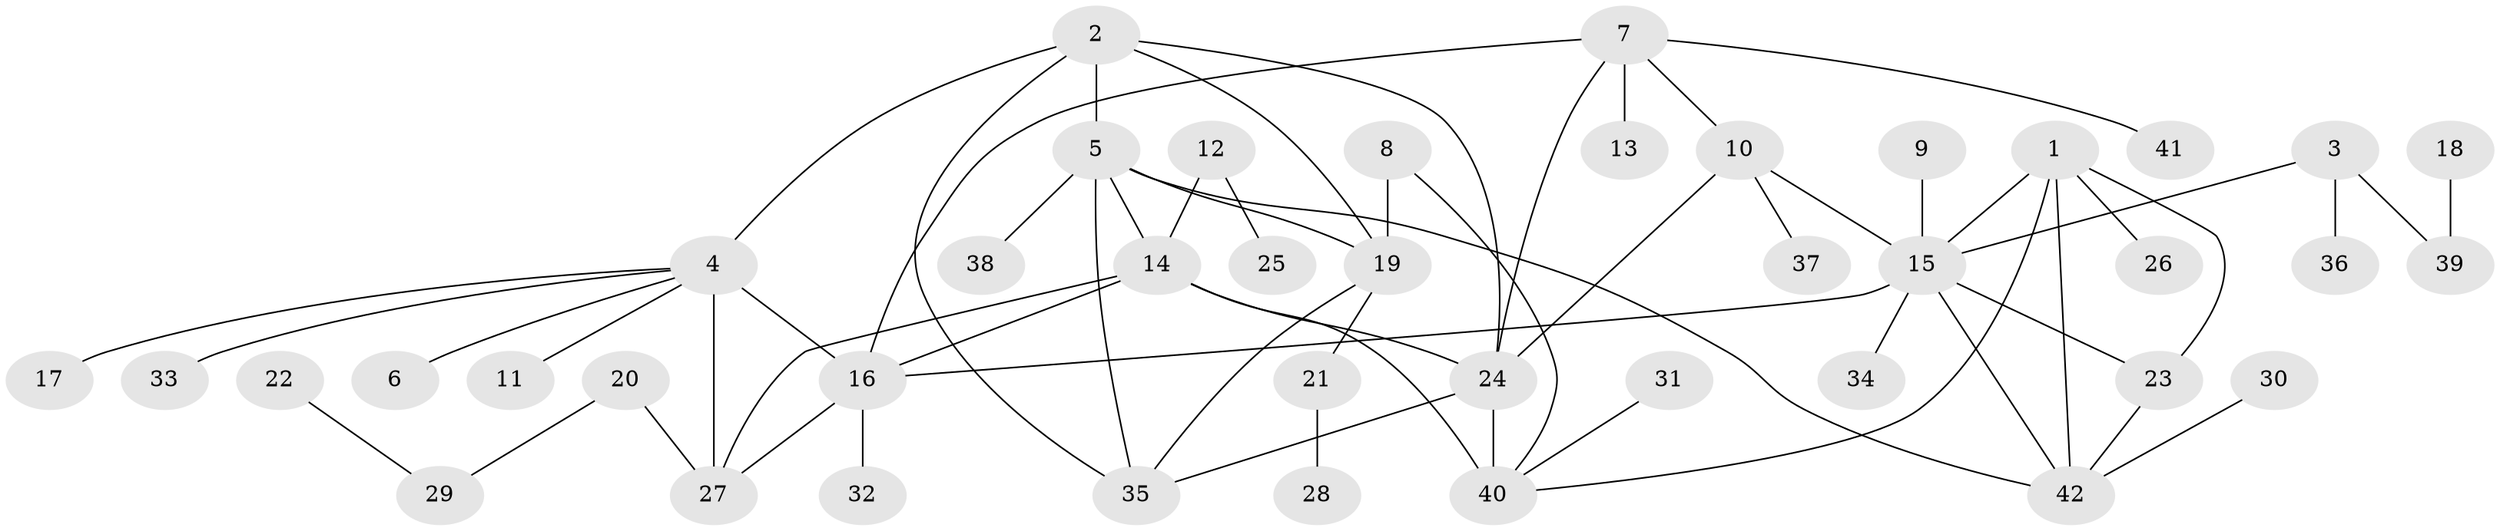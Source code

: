 // original degree distribution, {5: 0.05952380952380952, 10: 0.011904761904761904, 7: 0.08333333333333333, 6: 0.023809523809523808, 8: 0.011904761904761904, 4: 0.023809523809523808, 9: 0.011904761904761904, 3: 0.10714285714285714, 2: 0.14285714285714285, 1: 0.5238095238095238}
// Generated by graph-tools (version 1.1) at 2025/02/03/09/25 03:02:48]
// undirected, 42 vertices, 59 edges
graph export_dot {
graph [start="1"]
  node [color=gray90,style=filled];
  1;
  2;
  3;
  4;
  5;
  6;
  7;
  8;
  9;
  10;
  11;
  12;
  13;
  14;
  15;
  16;
  17;
  18;
  19;
  20;
  21;
  22;
  23;
  24;
  25;
  26;
  27;
  28;
  29;
  30;
  31;
  32;
  33;
  34;
  35;
  36;
  37;
  38;
  39;
  40;
  41;
  42;
  1 -- 15 [weight=1.0];
  1 -- 23 [weight=1.0];
  1 -- 26 [weight=1.0];
  1 -- 40 [weight=1.0];
  1 -- 42 [weight=1.0];
  2 -- 4 [weight=1.0];
  2 -- 5 [weight=1.0];
  2 -- 19 [weight=1.0];
  2 -- 24 [weight=1.0];
  2 -- 35 [weight=1.0];
  3 -- 15 [weight=1.0];
  3 -- 36 [weight=1.0];
  3 -- 39 [weight=1.0];
  4 -- 6 [weight=1.0];
  4 -- 11 [weight=1.0];
  4 -- 16 [weight=2.0];
  4 -- 17 [weight=1.0];
  4 -- 27 [weight=2.0];
  4 -- 33 [weight=1.0];
  5 -- 14 [weight=1.0];
  5 -- 19 [weight=1.0];
  5 -- 35 [weight=1.0];
  5 -- 38 [weight=1.0];
  5 -- 42 [weight=1.0];
  7 -- 10 [weight=2.0];
  7 -- 13 [weight=1.0];
  7 -- 16 [weight=1.0];
  7 -- 24 [weight=2.0];
  7 -- 41 [weight=1.0];
  8 -- 19 [weight=1.0];
  8 -- 40 [weight=1.0];
  9 -- 15 [weight=1.0];
  10 -- 15 [weight=1.0];
  10 -- 24 [weight=1.0];
  10 -- 37 [weight=1.0];
  12 -- 14 [weight=1.0];
  12 -- 25 [weight=1.0];
  14 -- 16 [weight=1.0];
  14 -- 24 [weight=1.0];
  14 -- 27 [weight=1.0];
  14 -- 40 [weight=3.0];
  15 -- 16 [weight=1.0];
  15 -- 23 [weight=1.0];
  15 -- 34 [weight=1.0];
  15 -- 42 [weight=1.0];
  16 -- 27 [weight=1.0];
  16 -- 32 [weight=1.0];
  18 -- 39 [weight=1.0];
  19 -- 21 [weight=1.0];
  19 -- 35 [weight=1.0];
  20 -- 27 [weight=1.0];
  20 -- 29 [weight=1.0];
  21 -- 28 [weight=1.0];
  22 -- 29 [weight=1.0];
  23 -- 42 [weight=1.0];
  24 -- 35 [weight=1.0];
  24 -- 40 [weight=1.0];
  30 -- 42 [weight=1.0];
  31 -- 40 [weight=1.0];
}
